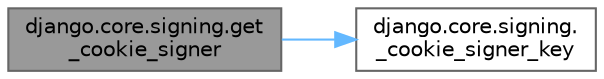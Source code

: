 digraph "django.core.signing.get_cookie_signer"
{
 // LATEX_PDF_SIZE
  bgcolor="transparent";
  edge [fontname=Helvetica,fontsize=10,labelfontname=Helvetica,labelfontsize=10];
  node [fontname=Helvetica,fontsize=10,shape=box,height=0.2,width=0.4];
  rankdir="LR";
  Node1 [id="Node000001",label="django.core.signing.get\l_cookie_signer",height=0.2,width=0.4,color="gray40", fillcolor="grey60", style="filled", fontcolor="black",tooltip=" "];
  Node1 -> Node2 [id="edge1_Node000001_Node000002",color="steelblue1",style="solid",tooltip=" "];
  Node2 [id="Node000002",label="django.core.signing.\l_cookie_signer_key",height=0.2,width=0.4,color="grey40", fillcolor="white", style="filled",URL="$namespacedjango_1_1core_1_1signing.html#a93f5cff00b0b55ebd5e647ab2c3b74e3",tooltip=" "];
}
